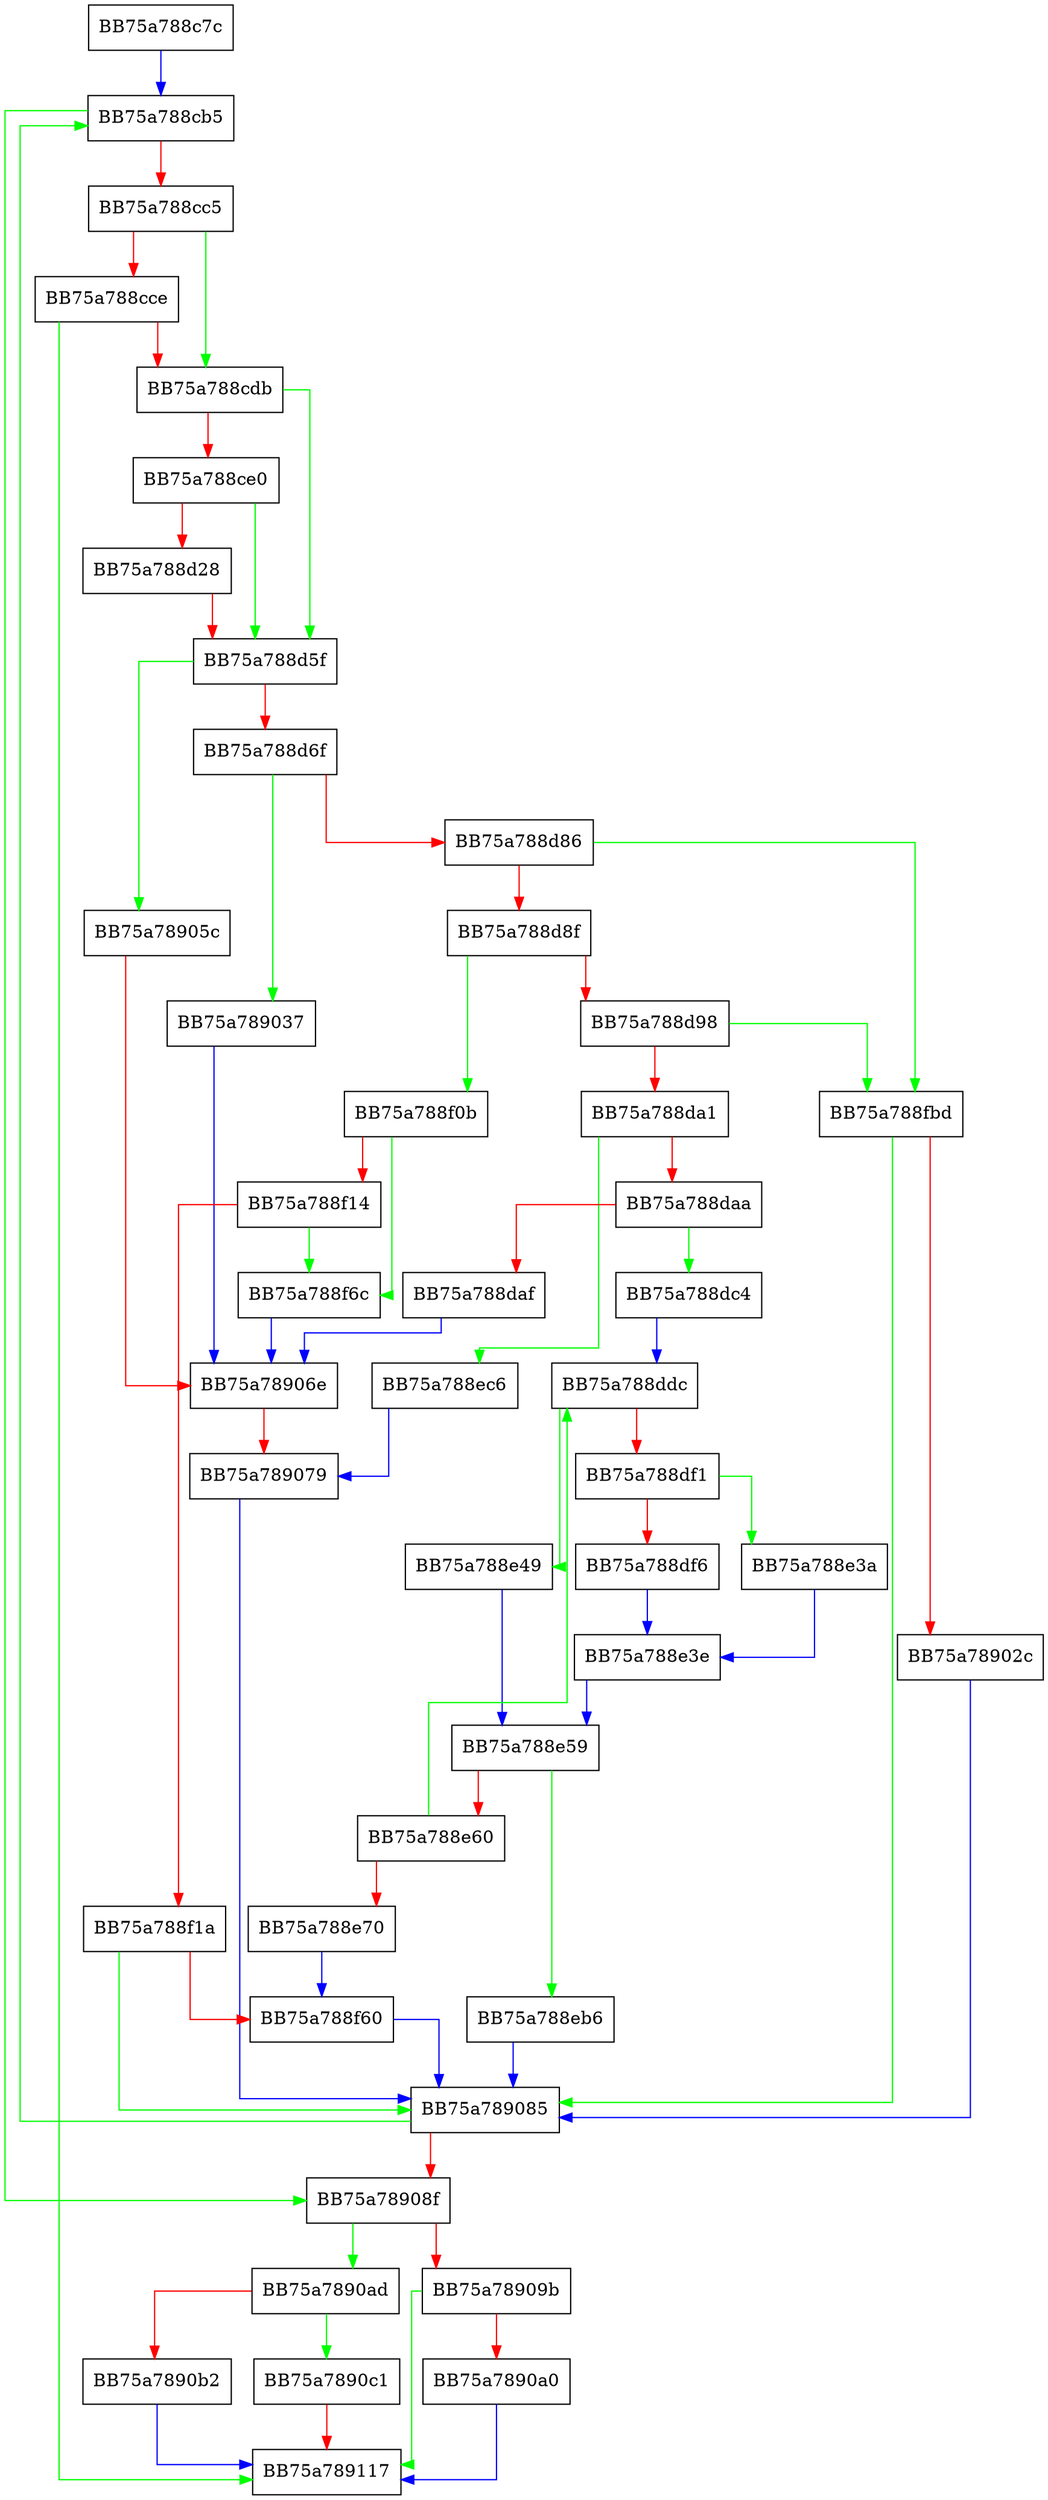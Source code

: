 digraph getScope {
  node [shape="box"];
  graph [splines=ortho];
  BB75a788c7c -> BB75a788cb5 [color="blue"];
  BB75a788cb5 -> BB75a78908f [color="green"];
  BB75a788cb5 -> BB75a788cc5 [color="red"];
  BB75a788cc5 -> BB75a788cdb [color="green"];
  BB75a788cc5 -> BB75a788cce [color="red"];
  BB75a788cce -> BB75a789117 [color="green"];
  BB75a788cce -> BB75a788cdb [color="red"];
  BB75a788cdb -> BB75a788d5f [color="green"];
  BB75a788cdb -> BB75a788ce0 [color="red"];
  BB75a788ce0 -> BB75a788d5f [color="green"];
  BB75a788ce0 -> BB75a788d28 [color="red"];
  BB75a788d28 -> BB75a788d5f [color="red"];
  BB75a788d5f -> BB75a78905c [color="green"];
  BB75a788d5f -> BB75a788d6f [color="red"];
  BB75a788d6f -> BB75a789037 [color="green"];
  BB75a788d6f -> BB75a788d86 [color="red"];
  BB75a788d86 -> BB75a788fbd [color="green"];
  BB75a788d86 -> BB75a788d8f [color="red"];
  BB75a788d8f -> BB75a788f0b [color="green"];
  BB75a788d8f -> BB75a788d98 [color="red"];
  BB75a788d98 -> BB75a788fbd [color="green"];
  BB75a788d98 -> BB75a788da1 [color="red"];
  BB75a788da1 -> BB75a788ec6 [color="green"];
  BB75a788da1 -> BB75a788daa [color="red"];
  BB75a788daa -> BB75a788dc4 [color="green"];
  BB75a788daa -> BB75a788daf [color="red"];
  BB75a788daf -> BB75a78906e [color="blue"];
  BB75a788dc4 -> BB75a788ddc [color="blue"];
  BB75a788ddc -> BB75a788e49 [color="green"];
  BB75a788ddc -> BB75a788df1 [color="red"];
  BB75a788df1 -> BB75a788e3a [color="green"];
  BB75a788df1 -> BB75a788df6 [color="red"];
  BB75a788df6 -> BB75a788e3e [color="blue"];
  BB75a788e3a -> BB75a788e3e [color="blue"];
  BB75a788e3e -> BB75a788e59 [color="blue"];
  BB75a788e49 -> BB75a788e59 [color="blue"];
  BB75a788e59 -> BB75a788eb6 [color="green"];
  BB75a788e59 -> BB75a788e60 [color="red"];
  BB75a788e60 -> BB75a788ddc [color="green"];
  BB75a788e60 -> BB75a788e70 [color="red"];
  BB75a788e70 -> BB75a788f60 [color="blue"];
  BB75a788eb6 -> BB75a789085 [color="blue"];
  BB75a788ec6 -> BB75a789079 [color="blue"];
  BB75a788f0b -> BB75a788f6c [color="green"];
  BB75a788f0b -> BB75a788f14 [color="red"];
  BB75a788f14 -> BB75a788f6c [color="green"];
  BB75a788f14 -> BB75a788f1a [color="red"];
  BB75a788f1a -> BB75a789085 [color="green"];
  BB75a788f1a -> BB75a788f60 [color="red"];
  BB75a788f60 -> BB75a789085 [color="blue"];
  BB75a788f6c -> BB75a78906e [color="blue"];
  BB75a788fbd -> BB75a789085 [color="green"];
  BB75a788fbd -> BB75a78902c [color="red"];
  BB75a78902c -> BB75a789085 [color="blue"];
  BB75a789037 -> BB75a78906e [color="blue"];
  BB75a78905c -> BB75a78906e [color="red"];
  BB75a78906e -> BB75a789079 [color="red"];
  BB75a789079 -> BB75a789085 [color="blue"];
  BB75a789085 -> BB75a788cb5 [color="green"];
  BB75a789085 -> BB75a78908f [color="red"];
  BB75a78908f -> BB75a7890ad [color="green"];
  BB75a78908f -> BB75a78909b [color="red"];
  BB75a78909b -> BB75a789117 [color="green"];
  BB75a78909b -> BB75a7890a0 [color="red"];
  BB75a7890a0 -> BB75a789117 [color="blue"];
  BB75a7890ad -> BB75a7890c1 [color="green"];
  BB75a7890ad -> BB75a7890b2 [color="red"];
  BB75a7890b2 -> BB75a789117 [color="blue"];
  BB75a7890c1 -> BB75a789117 [color="red"];
}